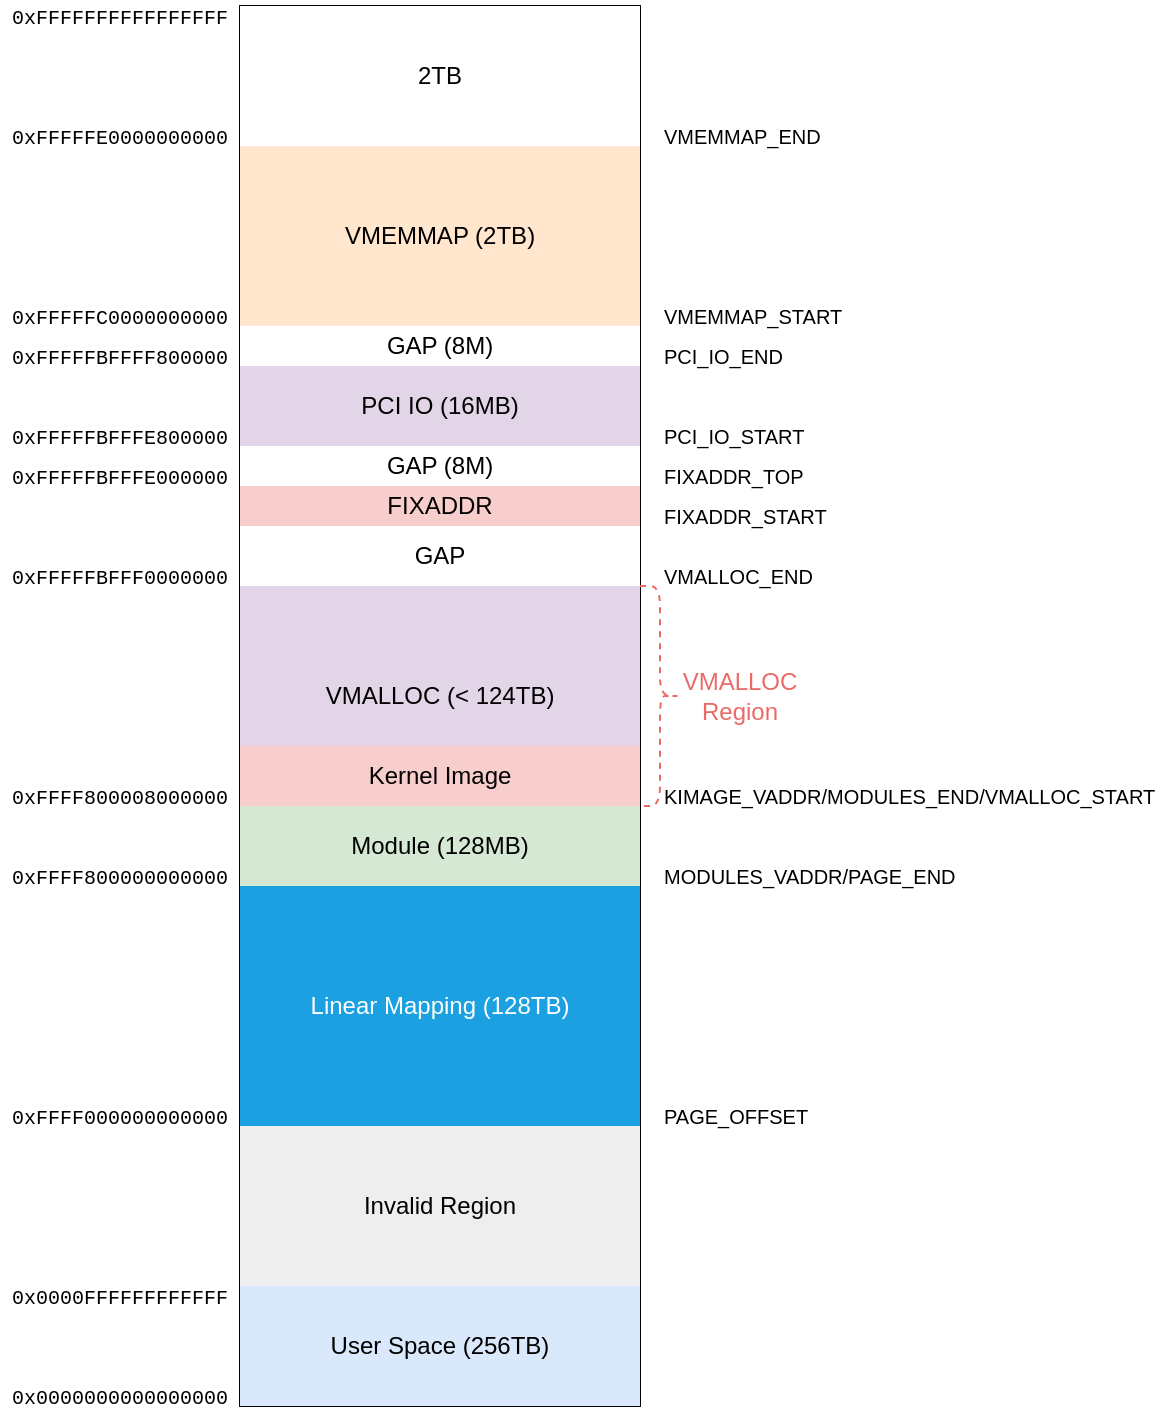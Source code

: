 <mxfile version="21.1.2" type="github">
  <diagram name="Page-1" id="ICL1FnLUgj0KGathMijP">
    <mxGraphModel dx="934" dy="1666" grid="1" gridSize="10" guides="1" tooltips="1" connect="1" arrows="1" fold="1" page="1" pageScale="1" pageWidth="850" pageHeight="1100" math="0" shadow="0">
      <root>
        <mxCell id="0" />
        <mxCell id="1" parent="0" />
        <mxCell id="Z_YMYpyKoQJiW7JMjEYe-1" value="" style="rounded=0;whiteSpace=wrap;html=1;" vertex="1" parent="1">
          <mxGeometry x="350" y="-270" width="200" height="700" as="geometry" />
        </mxCell>
        <mxCell id="Z_YMYpyKoQJiW7JMjEYe-2" value="User Space (256TB)" style="rounded=0;whiteSpace=wrap;html=1;fillColor=#dae8fc;strokeColor=none;" vertex="1" parent="1">
          <mxGeometry x="350" y="370" width="200" height="60" as="geometry" />
        </mxCell>
        <mxCell id="Z_YMYpyKoQJiW7JMjEYe-4" value="&lt;font style=&quot;font-size: 10px;&quot; face=&quot;Courier New&quot;&gt;0x0000FFFFFFFFFFFF&lt;/font&gt;" style="text;html=1;strokeColor=none;fillColor=none;align=center;verticalAlign=middle;whiteSpace=wrap;rounded=0;comic=0;" vertex="1" parent="1">
          <mxGeometry x="230" y="370" width="120" height="10" as="geometry" />
        </mxCell>
        <mxCell id="Z_YMYpyKoQJiW7JMjEYe-5" value="&lt;font style=&quot;font-size: 10px;&quot; face=&quot;Courier New&quot;&gt;0x0000000000000000&lt;/font&gt;" style="text;html=1;strokeColor=none;fillColor=none;align=center;verticalAlign=middle;whiteSpace=wrap;rounded=0;" vertex="1" parent="1">
          <mxGeometry x="230" y="420" width="120" height="10" as="geometry" />
        </mxCell>
        <mxCell id="Z_YMYpyKoQJiW7JMjEYe-7" value="&lt;font style=&quot;font-size: 10px;&quot; face=&quot;Courier New&quot;&gt;0xFFFF000000000000&lt;/font&gt;" style="text;html=1;strokeColor=none;fillColor=none;align=center;verticalAlign=middle;whiteSpace=wrap;rounded=0;comic=0;" vertex="1" parent="1">
          <mxGeometry x="230" y="280" width="120" height="10" as="geometry" />
        </mxCell>
        <mxCell id="Z_YMYpyKoQJiW7JMjEYe-8" value="&lt;font style=&quot;font-size: 10px;&quot;&gt;PAGE_OFFSET&lt;/font&gt;" style="text;html=1;strokeColor=none;fillColor=none;align=left;verticalAlign=middle;whiteSpace=wrap;rounded=0;" vertex="1" parent="1">
          <mxGeometry x="560" y="280" width="80" height="10" as="geometry" />
        </mxCell>
        <mxCell id="Z_YMYpyKoQJiW7JMjEYe-10" value="&lt;font style=&quot;font-size: 10px;&quot; face=&quot;Courier New&quot;&gt;0xFFFF800000000000&lt;/font&gt;" style="text;html=1;strokeColor=none;fillColor=none;align=center;verticalAlign=middle;whiteSpace=wrap;rounded=0;comic=0;" vertex="1" parent="1">
          <mxGeometry x="230" y="160" width="120" height="10" as="geometry" />
        </mxCell>
        <mxCell id="Z_YMYpyKoQJiW7JMjEYe-11" value="&lt;font style=&quot;font-size: 10px;&quot;&gt;MODULES_VADDR/PAGE_END&lt;/font&gt;" style="text;html=1;strokeColor=none;fillColor=none;align=left;verticalAlign=middle;whiteSpace=wrap;rounded=0;" vertex="1" parent="1">
          <mxGeometry x="560" y="160" width="120" height="10" as="geometry" />
        </mxCell>
        <mxCell id="Z_YMYpyKoQJiW7JMjEYe-12" value="Module (128MB)" style="rounded=0;whiteSpace=wrap;html=1;fillColor=#d5e8d4;strokeColor=none;" vertex="1" parent="1">
          <mxGeometry x="350" y="130" width="200" height="40" as="geometry" />
        </mxCell>
        <mxCell id="Z_YMYpyKoQJiW7JMjEYe-13" value="&lt;font style=&quot;font-size: 10px;&quot; face=&quot;Courier New&quot;&gt;0xFFFF800008000000&lt;/font&gt;" style="text;html=1;strokeColor=none;fillColor=none;align=center;verticalAlign=middle;whiteSpace=wrap;rounded=0;comic=0;" vertex="1" parent="1">
          <mxGeometry x="230" y="120" width="120" height="10" as="geometry" />
        </mxCell>
        <mxCell id="Z_YMYpyKoQJiW7JMjEYe-14" value="&lt;font style=&quot;font-size: 10px;&quot;&gt;KIMAGE_VADDR/MODULES_END/VMALLOC_START&lt;/font&gt;" style="text;html=1;strokeColor=none;fillColor=none;align=left;verticalAlign=middle;whiteSpace=wrap;rounded=0;" vertex="1" parent="1">
          <mxGeometry x="560" y="120" width="120" height="10" as="geometry" />
        </mxCell>
        <mxCell id="Z_YMYpyKoQJiW7JMjEYe-15" value="VMEMMAP (2TB)" style="rounded=0;whiteSpace=wrap;html=1;fillColor=#ffe6cc;strokeColor=none;" vertex="1" parent="1">
          <mxGeometry x="350" y="-200" width="200" height="90" as="geometry" />
        </mxCell>
        <mxCell id="Z_YMYpyKoQJiW7JMjEYe-16" value="&lt;font style=&quot;font-size: 10px;&quot; face=&quot;Courier New&quot;&gt;0xFFFFFC0000000000&lt;/font&gt;" style="text;html=1;strokeColor=none;fillColor=none;align=center;verticalAlign=middle;whiteSpace=wrap;rounded=0;comic=0;" vertex="1" parent="1">
          <mxGeometry x="230" y="-120" width="120" height="10" as="geometry" />
        </mxCell>
        <mxCell id="Z_YMYpyKoQJiW7JMjEYe-17" value="&lt;font style=&quot;font-size: 10px;&quot;&gt;VMEMMAP_START&lt;/font&gt;" style="text;html=1;strokeColor=none;fillColor=none;align=left;verticalAlign=middle;whiteSpace=wrap;rounded=0;" vertex="1" parent="1">
          <mxGeometry x="560" y="-120" width="120" height="10" as="geometry" />
        </mxCell>
        <mxCell id="Z_YMYpyKoQJiW7JMjEYe-19" value="&lt;font style=&quot;font-size: 10px;&quot; face=&quot;Courier New&quot;&gt;0xFFFFFE0000000000&lt;/font&gt;" style="text;html=1;strokeColor=none;fillColor=none;align=center;verticalAlign=middle;whiteSpace=wrap;rounded=0;comic=0;" vertex="1" parent="1">
          <mxGeometry x="230" y="-210" width="120" height="10" as="geometry" />
        </mxCell>
        <mxCell id="Z_YMYpyKoQJiW7JMjEYe-20" value="&lt;font style=&quot;font-size: 10px;&quot;&gt;VMEMMAP_END&lt;/font&gt;" style="text;html=1;strokeColor=none;fillColor=none;align=left;verticalAlign=middle;whiteSpace=wrap;rounded=0;" vertex="1" parent="1">
          <mxGeometry x="560" y="-210" width="120" height="10" as="geometry" />
        </mxCell>
        <mxCell id="Z_YMYpyKoQJiW7JMjEYe-22" value="&lt;font style=&quot;font-size: 10px;&quot; face=&quot;Courier New&quot;&gt;0xFFFFFFFFFFFFFFFF&lt;/font&gt;" style="text;html=1;strokeColor=none;fillColor=none;align=center;verticalAlign=middle;whiteSpace=wrap;rounded=0;comic=0;" vertex="1" parent="1">
          <mxGeometry x="230" y="-270" width="120" height="10" as="geometry" />
        </mxCell>
        <mxCell id="Z_YMYpyKoQJiW7JMjEYe-25" value="&lt;font style=&quot;font-size: 10px;&quot; face=&quot;Courier New&quot;&gt;0xFFFFFBFFFF800000&lt;/font&gt;" style="text;html=1;strokeColor=none;fillColor=none;align=center;verticalAlign=middle;whiteSpace=wrap;rounded=0;comic=0;" vertex="1" parent="1">
          <mxGeometry x="230" y="-100" width="120" height="10" as="geometry" />
        </mxCell>
        <mxCell id="Z_YMYpyKoQJiW7JMjEYe-26" value="&lt;font style=&quot;font-size: 10px;&quot;&gt;PCI_IO_END&lt;/font&gt;" style="text;html=1;strokeColor=none;fillColor=none;align=left;verticalAlign=middle;whiteSpace=wrap;rounded=0;" vertex="1" parent="1">
          <mxGeometry x="560" y="-97.5" width="120" height="5" as="geometry" />
        </mxCell>
        <mxCell id="Z_YMYpyKoQJiW7JMjEYe-27" value="PCI IO (16MB)" style="rounded=0;whiteSpace=wrap;html=1;fillColor=#e1d5e7;strokeColor=none;" vertex="1" parent="1">
          <mxGeometry x="350" y="-90" width="200" height="40" as="geometry" />
        </mxCell>
        <mxCell id="Z_YMYpyKoQJiW7JMjEYe-28" value="&lt;font style=&quot;font-size: 10px;&quot; face=&quot;Courier New&quot;&gt;0xFFFFFBFFFE800000&lt;/font&gt;" style="text;html=1;strokeColor=none;fillColor=none;align=center;verticalAlign=middle;whiteSpace=wrap;rounded=0;comic=0;" vertex="1" parent="1">
          <mxGeometry x="230" y="-60" width="120" height="10" as="geometry" />
        </mxCell>
        <mxCell id="Z_YMYpyKoQJiW7JMjEYe-29" value="&lt;font style=&quot;font-size: 10px;&quot;&gt;PCI_IO_START&lt;/font&gt;" style="text;html=1;strokeColor=none;fillColor=none;align=left;verticalAlign=middle;whiteSpace=wrap;rounded=0;" vertex="1" parent="1">
          <mxGeometry x="560" y="-60" width="120" height="10" as="geometry" />
        </mxCell>
        <mxCell id="Z_YMYpyKoQJiW7JMjEYe-30" value="FIXADDR" style="rounded=0;whiteSpace=wrap;html=1;fillColor=#f8cecc;strokeColor=none;" vertex="1" parent="1">
          <mxGeometry x="350" y="-30" width="200" height="20" as="geometry" />
        </mxCell>
        <mxCell id="Z_YMYpyKoQJiW7JMjEYe-31" value="&lt;font style=&quot;font-size: 10px;&quot; face=&quot;Courier New&quot;&gt;0xFFFFFBFFFE000000&lt;/font&gt;" style="text;html=1;strokeColor=none;fillColor=none;align=center;verticalAlign=middle;whiteSpace=wrap;rounded=0;comic=0;" vertex="1" parent="1">
          <mxGeometry x="230" y="-40" width="120" height="10" as="geometry" />
        </mxCell>
        <mxCell id="Z_YMYpyKoQJiW7JMjEYe-32" value="&lt;font style=&quot;font-size: 10px;&quot;&gt;FIXADDR_TOP&lt;/font&gt;" style="text;html=1;strokeColor=none;fillColor=none;align=left;verticalAlign=middle;whiteSpace=wrap;rounded=0;" vertex="1" parent="1">
          <mxGeometry x="560" y="-38.5" width="120" height="7" as="geometry" />
        </mxCell>
        <mxCell id="Z_YMYpyKoQJiW7JMjEYe-35" value="Invalid Region" style="rounded=0;whiteSpace=wrap;html=1;fillColor=#eeeeee;strokeColor=none;" vertex="1" parent="1">
          <mxGeometry x="350" y="290" width="200" height="80" as="geometry" />
        </mxCell>
        <mxCell id="Z_YMYpyKoQJiW7JMjEYe-37" value="&lt;font style=&quot;font-size: 10px;&quot;&gt;FIXADDR_START&lt;/font&gt;" style="text;html=1;strokeColor=none;fillColor=none;align=left;verticalAlign=middle;whiteSpace=wrap;rounded=0;" vertex="1" parent="1">
          <mxGeometry x="560" y="-20" width="120" height="10" as="geometry" />
        </mxCell>
        <mxCell id="Z_YMYpyKoQJiW7JMjEYe-38" value="GAP (8M)" style="rounded=0;whiteSpace=wrap;html=1;strokeColor=none;" vertex="1" parent="1">
          <mxGeometry x="350" y="-110" width="200" height="20" as="geometry" />
        </mxCell>
        <mxCell id="Z_YMYpyKoQJiW7JMjEYe-48" value="VMALLOC (&amp;lt; 124TB)" style="rounded=0;whiteSpace=wrap;html=1;fillColor=#e1d5e7;strokeColor=none;" vertex="1" parent="1">
          <mxGeometry x="350" y="20" width="200" height="110" as="geometry" />
        </mxCell>
        <mxCell id="Z_YMYpyKoQJiW7JMjEYe-41" value="GAP (8M)" style="rounded=0;whiteSpace=wrap;html=1;strokeColor=none;" vertex="1" parent="1">
          <mxGeometry x="350" y="-50" width="200" height="20" as="geometry" />
        </mxCell>
        <mxCell id="Z_YMYpyKoQJiW7JMjEYe-42" value="Linear Mapping (128TB)" style="rounded=0;whiteSpace=wrap;html=1;fillColor=#1ba1e2;fontColor=#ffffff;strokeColor=none;" vertex="1" parent="1">
          <mxGeometry x="350" y="170" width="200" height="120" as="geometry" />
        </mxCell>
        <mxCell id="Z_YMYpyKoQJiW7JMjEYe-36" value="Kernel Image" style="rounded=0;whiteSpace=wrap;html=1;fillColor=#f8cecc;strokeColor=none;" vertex="1" parent="1">
          <mxGeometry x="350" y="100" width="200" height="30" as="geometry" />
        </mxCell>
        <mxCell id="Z_YMYpyKoQJiW7JMjEYe-49" value="&lt;font style=&quot;font-size: 10px;&quot;&gt;VMALLOC_END&lt;/font&gt;" style="text;html=1;strokeColor=none;fillColor=none;align=left;verticalAlign=middle;whiteSpace=wrap;rounded=0;" vertex="1" parent="1">
          <mxGeometry x="560" y="10" width="120" height="10" as="geometry" />
        </mxCell>
        <mxCell id="Z_YMYpyKoQJiW7JMjEYe-50" value="&lt;font style=&quot;font-size: 10px;&quot; face=&quot;Courier New&quot;&gt;0xFFFFFBFFF0000000&lt;/font&gt;" style="text;html=1;strokeColor=none;fillColor=none;align=center;verticalAlign=middle;whiteSpace=wrap;rounded=0;comic=0;" vertex="1" parent="1">
          <mxGeometry x="230" y="10" width="120" height="10" as="geometry" />
        </mxCell>
        <mxCell id="Z_YMYpyKoQJiW7JMjEYe-51" value="GAP" style="rounded=0;whiteSpace=wrap;html=1;strokeColor=none;" vertex="1" parent="1">
          <mxGeometry x="350" y="-10" width="200" height="30" as="geometry" />
        </mxCell>
        <mxCell id="Z_YMYpyKoQJiW7JMjEYe-52" value="" style="shape=curlyBracket;whiteSpace=wrap;html=1;rounded=1;flipH=1;labelPosition=right;verticalLabelPosition=middle;align=left;verticalAlign=middle;strokeColor=#EA6B66;dashed=1;" vertex="1" parent="1">
          <mxGeometry x="550" y="20" width="20" height="110" as="geometry" />
        </mxCell>
        <mxCell id="Z_YMYpyKoQJiW7JMjEYe-53" value="&lt;font color=&quot;#ea6b66&quot;&gt;VMALLOC Region&lt;/font&gt;" style="text;html=1;strokeColor=none;fillColor=none;align=center;verticalAlign=middle;whiteSpace=wrap;rounded=0;" vertex="1" parent="1">
          <mxGeometry x="570" y="60" width="60" height="30" as="geometry" />
        </mxCell>
        <mxCell id="Z_YMYpyKoQJiW7JMjEYe-54" value="2TB" style="rounded=0;whiteSpace=wrap;html=1;strokeColor=none;" vertex="1" parent="1">
          <mxGeometry x="350" y="-270" width="200" height="70" as="geometry" />
        </mxCell>
      </root>
    </mxGraphModel>
  </diagram>
</mxfile>
